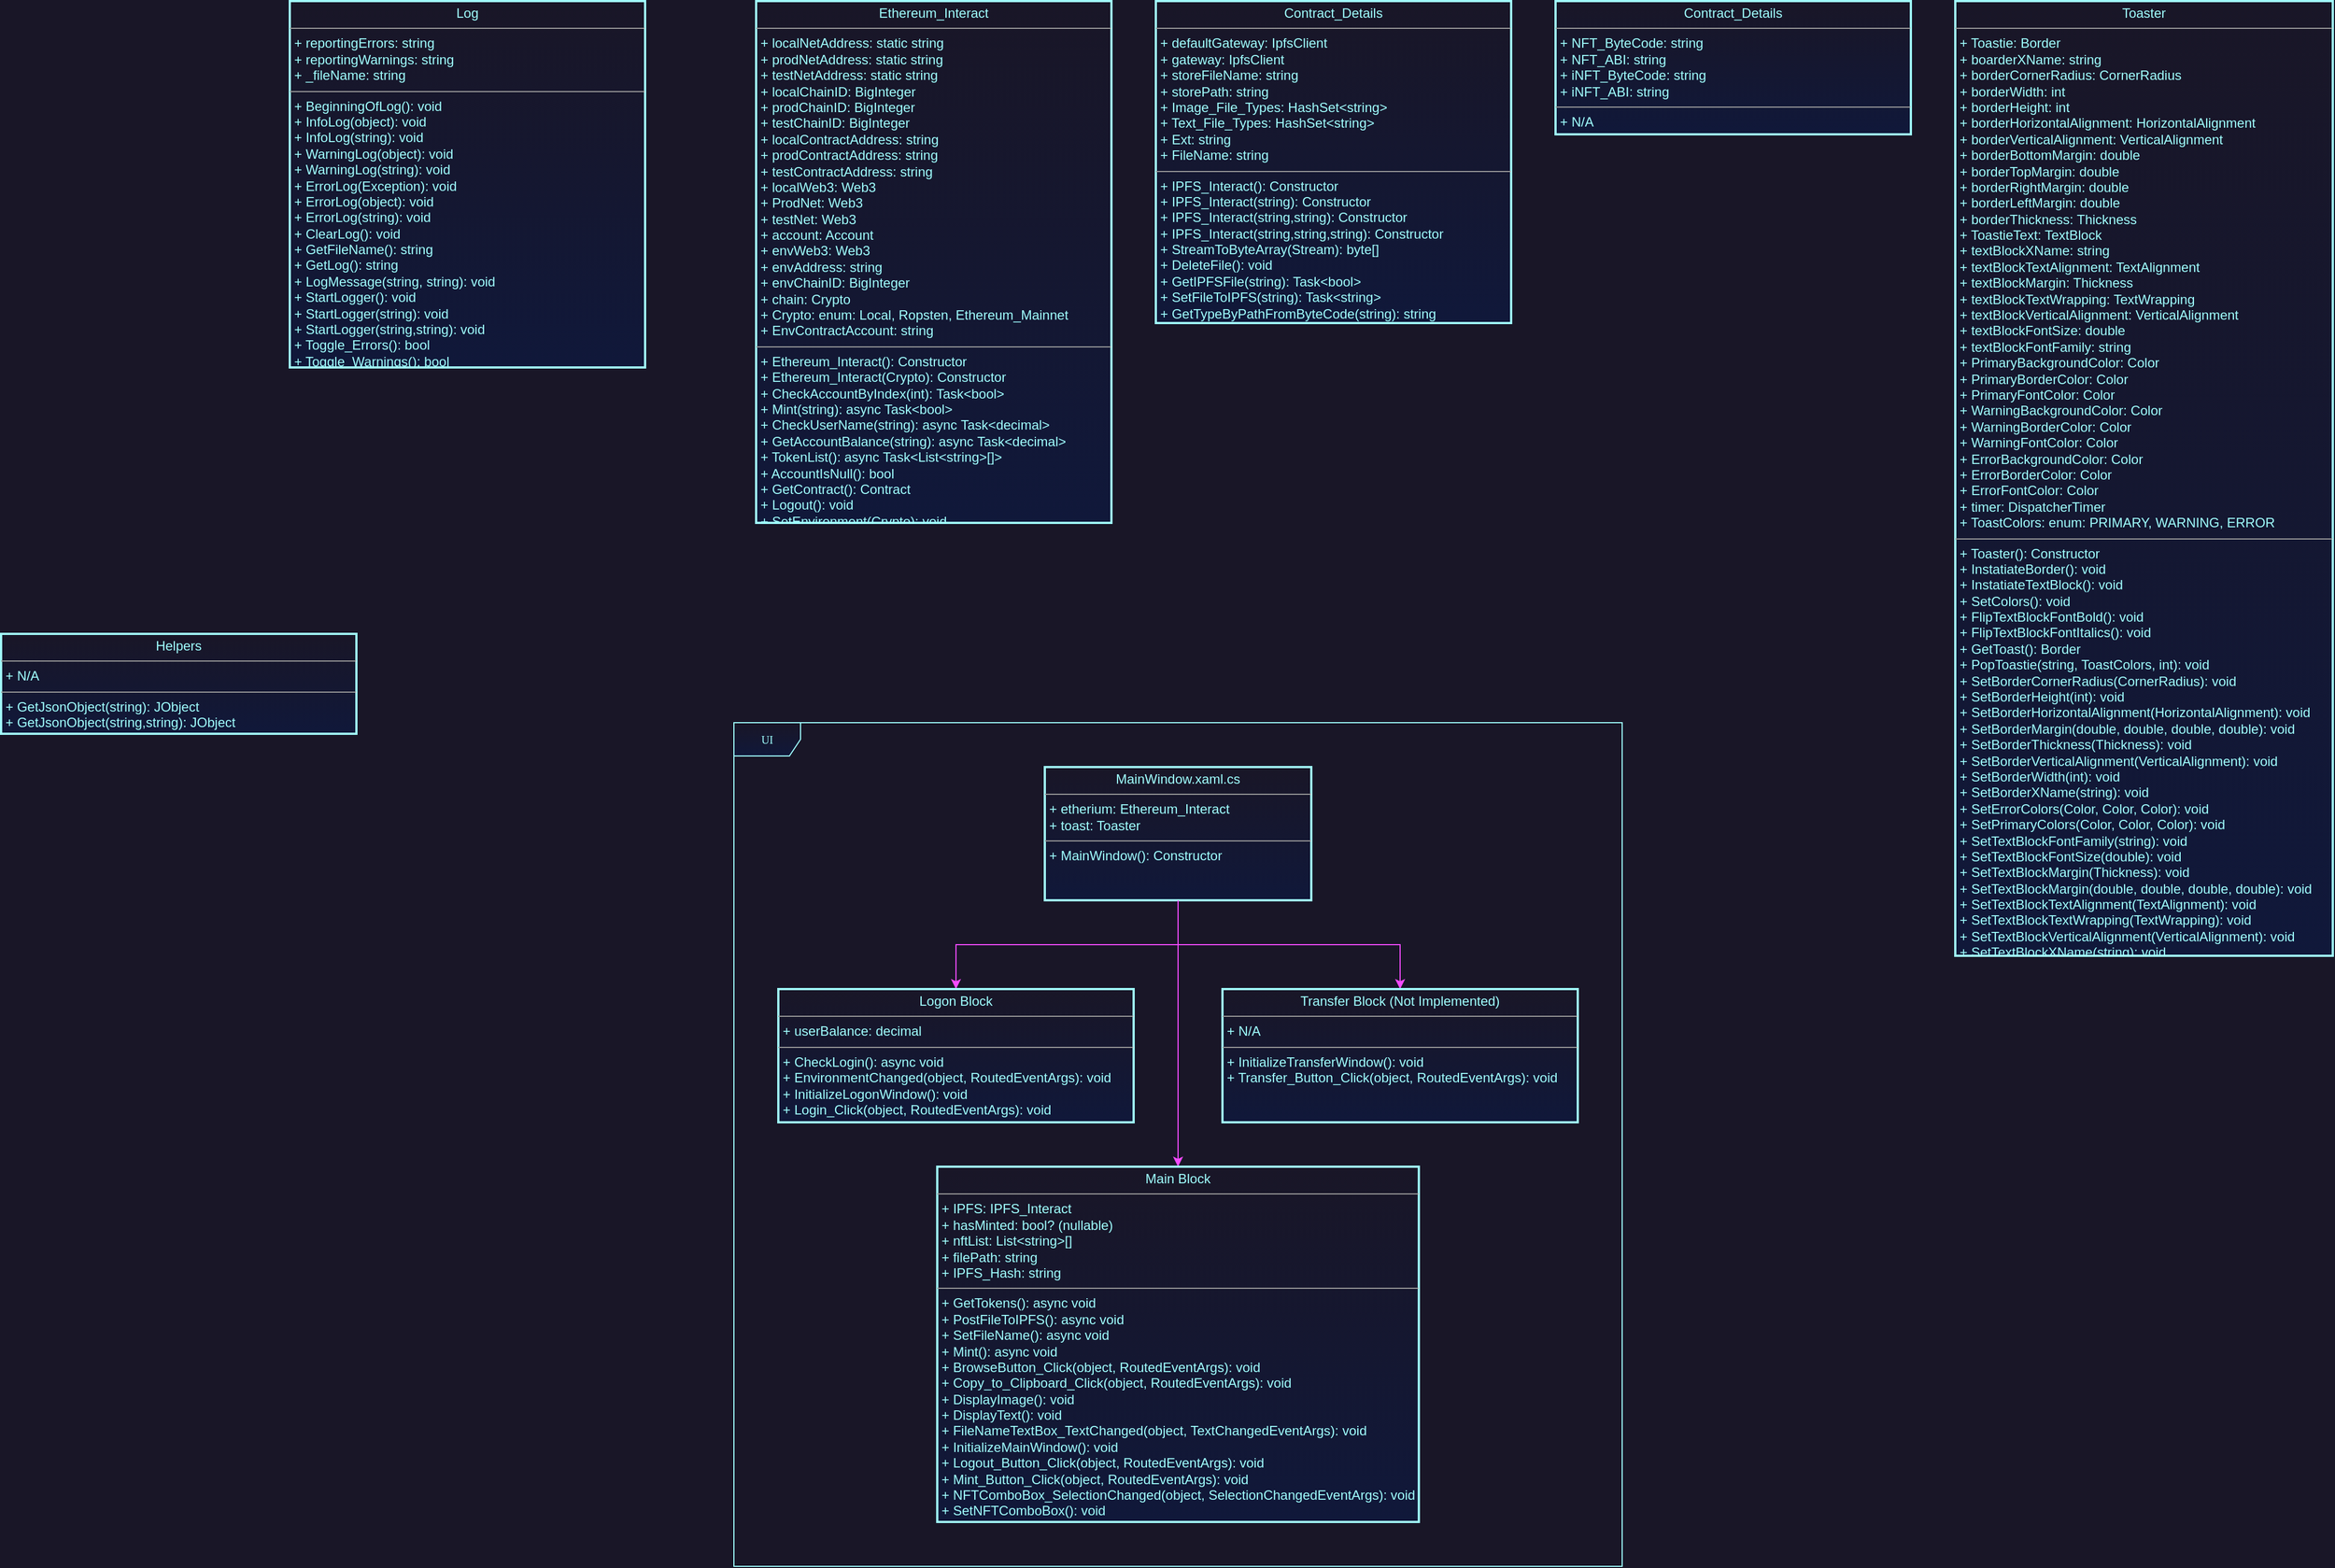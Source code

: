 <mxfile version="15.7.3" type="device"><diagram name="Page-1" id="c4acf3e9-155e-7222-9cf6-157b1a14988f"><mxGraphModel dx="1107" dy="1010" grid="1" gridSize="10" guides="1" tooltips="1" connect="1" arrows="1" fold="1" page="0" pageScale="1" pageWidth="850" pageHeight="1100" background="#191627" math="0" shadow="0"><root><mxCell id="0"/><mxCell id="1" parent="0"/><mxCell id="17acba5748e5396b-1" value="UI" style="shape=umlFrame;whiteSpace=wrap;html=1;rounded=0;shadow=0;comic=0;labelBackgroundColor=none;strokeWidth=1;fontFamily=Verdana;fontSize=10;align=center;gradientDirection=north;fillColor=#10183a;gradientColor=#191627;fontColor=#A0FFFF;strokeColor=#A0FFFF;" parent="1" vertex="1"><mxGeometry width="800" height="760" as="geometry"/></mxCell><mxCell id="vpSH4mZ2LDiEvva17PQO-2" value="" style="edgeStyle=orthogonalEdgeStyle;rounded=0;orthogonalLoop=1;jettySize=auto;html=1;fontColor=#A0FFFF;strokeColor=#f44bff;" edge="1" parent="1" source="5d2195bd80daf111-18" target="vpSH4mZ2LDiEvva17PQO-1"><mxGeometry relative="1" as="geometry"/></mxCell><mxCell id="5d2195bd80daf111-18" value="&lt;p style=&quot;margin: 0px ; margin-top: 4px ; text-align: center&quot;&gt;MainWindow.xaml.cs&lt;br&gt;&lt;/p&gt;&lt;hr size=&quot;1&quot;&gt;&lt;p style=&quot;margin: 0px ; margin-left: 4px&quot;&gt;+ etherium: Ethereum_Interact&lt;br&gt;&lt;/p&gt;&lt;p style=&quot;margin: 0px ; margin-left: 4px&quot;&gt;+ toast: Toaster&lt;br&gt;&lt;/p&gt;&lt;hr size=&quot;1&quot;&gt;&lt;p style=&quot;margin: 0px ; margin-left: 4px&quot;&gt;+ MainWindow(): Constructor&lt;/p&gt;" style="verticalAlign=top;align=left;overflow=fill;fontSize=12;fontFamily=Helvetica;html=1;rounded=0;shadow=0;comic=0;labelBackgroundColor=none;strokeWidth=2;gradientDirection=north;fillColor=#10183a;gradientColor=#191627;fontColor=#A0FFFF;strokeColor=#A0FFFF;" parent="1" vertex="1"><mxGeometry x="280" y="40" width="240" height="120" as="geometry"/></mxCell><mxCell id="vpSH4mZ2LDiEvva17PQO-1" value="&lt;p style=&quot;margin: 0px ; margin-top: 4px ; text-align: center&quot;&gt;Logon Block&lt;/p&gt;&lt;hr size=&quot;1&quot;&gt;&lt;p style=&quot;margin: 0px ; margin-left: 4px&quot;&gt;+ userBalance: decimal&lt;/p&gt;&lt;hr size=&quot;1&quot;&gt;&lt;p style=&quot;margin: 0px ; margin-left: 4px&quot;&gt;&lt;span&gt;+ CheckLogin(): async void&lt;/span&gt;&lt;br&gt;&lt;/p&gt;&lt;p style=&quot;margin: 0px ; margin-left: 4px&quot;&gt;+ EnvironmentChanged(object, RoutedEventArgs): void&lt;/p&gt;&lt;p style=&quot;margin: 0px 0px 0px 4px&quot;&gt;+ InitializeLogonWindow(): void&lt;/p&gt;&lt;p style=&quot;margin: 0px 0px 0px 4px&quot;&gt;+ Login_Click(object, RoutedEventArgs): void&lt;/p&gt;" style="verticalAlign=top;align=left;overflow=fill;fontSize=12;fontFamily=Helvetica;html=1;rounded=0;shadow=0;comic=0;labelBackgroundColor=none;strokeWidth=2;gradientDirection=north;fillColor=#10183a;gradientColor=#191627;fontColor=#A0FFFF;strokeColor=#A0FFFF;" vertex="1" parent="1"><mxGeometry x="40" y="240" width="320" height="120" as="geometry"/></mxCell><mxCell id="vpSH4mZ2LDiEvva17PQO-6" style="edgeStyle=orthogonalEdgeStyle;rounded=0;orthogonalLoop=1;jettySize=auto;html=1;fontColor=#A0FFFF;strokeColor=#f44bff;" edge="1" parent="1" source="5d2195bd80daf111-18" target="vpSH4mZ2LDiEvva17PQO-4"><mxGeometry relative="1" as="geometry"/></mxCell><mxCell id="vpSH4mZ2LDiEvva17PQO-4" value="&lt;p style=&quot;margin: 0px ; margin-top: 4px ; text-align: center&quot;&gt;Main Block&lt;/p&gt;&lt;hr size=&quot;1&quot;&gt;&lt;p style=&quot;margin: 0px ; margin-left: 4px&quot;&gt;+ IPFS: IPFS_Interact&lt;/p&gt;&lt;p style=&quot;margin: 0px ; margin-left: 4px&quot;&gt;+ hasMinted: bool? (nullable)&lt;/p&gt;&lt;p style=&quot;margin: 0px ; margin-left: 4px&quot;&gt;+ nftList: List&amp;lt;string&amp;gt;[]&lt;/p&gt;&lt;p style=&quot;margin: 0px ; margin-left: 4px&quot;&gt;+ filePath: string&lt;br&gt;&lt;/p&gt;&lt;p style=&quot;margin: 0px ; margin-left: 4px&quot;&gt;+ IPFS_Hash: string&lt;/p&gt;&lt;hr size=&quot;1&quot;&gt;&lt;p style=&quot;margin: 0px ; margin-left: 4px&quot;&gt;+ GetTokens(): async void&lt;span&gt;&lt;br&gt;&lt;/span&gt;&lt;/p&gt;&lt;p style=&quot;margin: 0px ; margin-left: 4px&quot;&gt;+ PostFileToIPFS(): async void&lt;/p&gt;&lt;p style=&quot;margin: 0px ; margin-left: 4px&quot;&gt;+ SetFileName(): async void&lt;br&gt;&lt;/p&gt;&lt;p style=&quot;margin: 0px ; margin-left: 4px&quot;&gt;+ Mint(): async void&lt;/p&gt;&lt;p style=&quot;margin: 0px ; margin-left: 4px&quot;&gt;&lt;span&gt;+ BrowseButton_Click(object, RoutedEventArgs): void&lt;/span&gt;&lt;br&gt;&lt;/p&gt;&lt;p style=&quot;margin: 0px ; margin-left: 4px&quot;&gt;&lt;span&gt;+ Copy_to_Clipboard_Click(object, RoutedEventArgs): void&lt;/span&gt;&lt;/p&gt;&lt;p style=&quot;margin: 0px 0px 0px 4px&quot;&gt;+ DisplayImage(): void&lt;/p&gt;&lt;p style=&quot;margin: 0px 0px 0px 4px&quot;&gt;+ DisplayText(): void&lt;/p&gt;&lt;p style=&quot;margin: 0px 0px 0px 4px&quot;&gt;+ FileNameTextBox_TextChanged(object, TextChangedEventArgs): void&lt;/p&gt;&lt;p style=&quot;margin: 0px ; margin-left: 4px&quot;&gt;+ InitializeMainWindow(): void&lt;/p&gt;&lt;p style=&quot;margin: 0px ; margin-left: 4px&quot;&gt;+ Logout_Button_Click(object, RoutedEventArgs): void&lt;/p&gt;&lt;p style=&quot;margin: 0px ; margin-left: 4px&quot;&gt;+ Mint_Button_Click(object, RoutedEventArgs): void&lt;/p&gt;&lt;p style=&quot;margin: 0px ; margin-left: 4px&quot;&gt;&lt;span&gt;+ NFTComboBox_SelectionChanged(object,&amp;nbsp;SelectionChangedEventArgs): void&lt;/span&gt;&lt;br&gt;&lt;/p&gt;&lt;p style=&quot;margin: 0px ; margin-left: 4px&quot;&gt;+ SetNFTComboBox(): void&lt;/p&gt;" style="verticalAlign=top;align=left;overflow=fill;fontSize=12;fontFamily=Helvetica;html=1;rounded=0;shadow=0;comic=0;labelBackgroundColor=none;strokeWidth=2;gradientDirection=north;fillColor=#10183a;gradientColor=#191627;fontColor=#A0FFFF;strokeColor=#A0FFFF;" vertex="1" parent="1"><mxGeometry x="183.13" y="400" width="433.75" height="320" as="geometry"/></mxCell><mxCell id="vpSH4mZ2LDiEvva17PQO-8" style="edgeStyle=orthogonalEdgeStyle;rounded=0;orthogonalLoop=1;jettySize=auto;html=1;fontColor=#A0FFFF;strokeColor=#f44bff;" edge="1" parent="1" source="5d2195bd80daf111-18" target="vpSH4mZ2LDiEvva17PQO-7"><mxGeometry relative="1" as="geometry"/></mxCell><mxCell id="vpSH4mZ2LDiEvva17PQO-7" value="&lt;p style=&quot;margin: 0px ; margin-top: 4px ; text-align: center&quot;&gt;Transfer Block (Not Implemented)&lt;/p&gt;&lt;hr size=&quot;1&quot;&gt;&lt;p style=&quot;margin: 0px ; margin-left: 4px&quot;&gt;+ N/A&lt;/p&gt;&lt;hr size=&quot;1&quot;&gt;&lt;p style=&quot;margin: 0px ; margin-left: 4px&quot;&gt;+ InitializeTransferWindow(): void&lt;/p&gt;&lt;p style=&quot;margin: 0px ; margin-left: 4px&quot;&gt;+ Transfer_Button_Click(object, RoutedEventArgs): void&lt;br&gt;&lt;/p&gt;" style="verticalAlign=top;align=left;overflow=fill;fontSize=12;fontFamily=Helvetica;html=1;rounded=0;shadow=0;comic=0;labelBackgroundColor=none;strokeWidth=2;gradientDirection=north;fillColor=#10183a;gradientColor=#191627;fontColor=#A0FFFF;strokeColor=#A0FFFF;" vertex="1" parent="1"><mxGeometry x="440" y="240" width="320" height="120" as="geometry"/></mxCell><mxCell id="vpSH4mZ2LDiEvva17PQO-9" value="&lt;p style=&quot;margin: 0px ; margin-top: 4px ; text-align: center&quot;&gt;Contract_Details&lt;/p&gt;&lt;hr size=&quot;1&quot;&gt;&lt;p style=&quot;margin: 0px ; margin-left: 4px&quot;&gt;+ NFT_ByteCode: string&lt;/p&gt;&lt;p style=&quot;margin: 0px ; margin-left: 4px&quot;&gt;+ NFT_ABI: string&lt;/p&gt;&lt;p style=&quot;margin: 0px ; margin-left: 4px&quot;&gt;+ iNFT_ByteCode: string&lt;/p&gt;&lt;p style=&quot;margin: 0px ; margin-left: 4px&quot;&gt;+ iNFT_ABI: string&lt;/p&gt;&lt;hr size=&quot;1&quot;&gt;&lt;p style=&quot;margin: 0px ; margin-left: 4px&quot;&gt;+ N/A&lt;/p&gt;" style="verticalAlign=top;align=left;overflow=fill;fontSize=12;fontFamily=Helvetica;html=1;rounded=0;shadow=0;comic=0;labelBackgroundColor=none;strokeWidth=2;gradientDirection=north;fillColor=#10183a;gradientColor=#191627;fontColor=#A0FFFF;strokeColor=#A0FFFF;" vertex="1" parent="1"><mxGeometry x="740" y="-650" width="320" height="120" as="geometry"/></mxCell><mxCell id="vpSH4mZ2LDiEvva17PQO-10" value="&lt;p style=&quot;margin: 0px ; margin-top: 4px ; text-align: center&quot;&gt;Ethereum_Interact&lt;/p&gt;&lt;hr size=&quot;1&quot;&gt;&lt;p style=&quot;margin: 0px ; margin-left: 4px&quot;&gt;+ localNetAddress: static string&lt;/p&gt;&lt;p style=&quot;margin: 0px ; margin-left: 4px&quot;&gt;+ prodNetAddress: static string&lt;/p&gt;&lt;p style=&quot;margin: 0px ; margin-left: 4px&quot;&gt;+ testNetAddress: static string&lt;/p&gt;&lt;p style=&quot;margin: 0px ; margin-left: 4px&quot;&gt;+ localChainID: BigInteger&lt;/p&gt;&lt;p style=&quot;margin: 0px ; margin-left: 4px&quot;&gt;+ prodChainID: BigInteger&lt;/p&gt;&lt;p style=&quot;margin: 0px ; margin-left: 4px&quot;&gt;+ testChainID: BigInteger&lt;/p&gt;&lt;p style=&quot;margin: 0px ; margin-left: 4px&quot;&gt;+ localContractAddress: string&lt;/p&gt;&lt;p style=&quot;margin: 0px ; margin-left: 4px&quot;&gt;+ prodContractAddress: string&lt;/p&gt;&lt;p style=&quot;margin: 0px ; margin-left: 4px&quot;&gt;+ testContractAddress: string&lt;/p&gt;&lt;p style=&quot;margin: 0px ; margin-left: 4px&quot;&gt;+ localWeb3: Web3&lt;/p&gt;&lt;p style=&quot;margin: 0px ; margin-left: 4px&quot;&gt;+ ProdNet: Web3&lt;/p&gt;&lt;p style=&quot;margin: 0px ; margin-left: 4px&quot;&gt;+ testNet: Web3&lt;/p&gt;&lt;p style=&quot;margin: 0px ; margin-left: 4px&quot;&gt;+ account: Account&lt;/p&gt;&lt;p style=&quot;margin: 0px ; margin-left: 4px&quot;&gt;+ envWeb3: Web3&lt;/p&gt;&lt;p style=&quot;margin: 0px ; margin-left: 4px&quot;&gt;+ envAddress: string&lt;/p&gt;&lt;p style=&quot;margin: 0px ; margin-left: 4px&quot;&gt;+ envChainID: BigInteger&lt;/p&gt;&lt;p style=&quot;margin: 0px ; margin-left: 4px&quot;&gt;+ chain: Crypto&lt;/p&gt;&lt;p style=&quot;margin: 0px ; margin-left: 4px&quot;&gt;+ Crypto: enum: Local, Ropsten, Ethereum_Mainnet&lt;/p&gt;&lt;p style=&quot;margin: 0px ; margin-left: 4px&quot;&gt;+ EnvContractAccount: string&lt;/p&gt;&lt;hr size=&quot;1&quot;&gt;&lt;p style=&quot;margin: 0px ; margin-left: 4px&quot;&gt;+ Ethereum_Interact(): Constructor&lt;/p&gt;&lt;p style=&quot;margin: 0px ; margin-left: 4px&quot;&gt;+ Ethereum_Interact(Crypto): Constructor&lt;/p&gt;&lt;p style=&quot;margin: 0px ; margin-left: 4px&quot;&gt;+ CheckAccountByIndex(int): Task&amp;lt;bool&amp;gt;&lt;/p&gt;&lt;p style=&quot;margin: 0px ; margin-left: 4px&quot;&gt;+ Mint(string): async Task&amp;lt;bool&amp;gt;&lt;/p&gt;&lt;p style=&quot;margin: 0px ; margin-left: 4px&quot;&gt;+ CheckUserName(string): async&amp;nbsp;Task&amp;lt;decimal&amp;gt;&lt;/p&gt;&lt;p style=&quot;margin: 0px ; margin-left: 4px&quot;&gt;+ GetAccountBalance(string): async&amp;nbsp;Task&amp;lt;decimal&amp;gt;&lt;/p&gt;&lt;p style=&quot;margin: 0px ; margin-left: 4px&quot;&gt;+ TokenList(): async&amp;nbsp;Task&amp;lt;List&amp;lt;string&amp;gt;[]&amp;gt;&lt;/p&gt;&lt;p style=&quot;margin: 0px ; margin-left: 4px&quot;&gt;+ AccountIsNull(): bool&lt;/p&gt;&lt;p style=&quot;margin: 0px ; margin-left: 4px&quot;&gt;+ GetContract(): Contract&lt;/p&gt;&lt;p style=&quot;margin: 0px ; margin-left: 4px&quot;&gt;+ Logout(): void&lt;/p&gt;&lt;p style=&quot;margin: 0px ; margin-left: 4px&quot;&gt;+ SetEnvironment(Crypto): void&lt;/p&gt;" style="verticalAlign=top;align=left;overflow=fill;fontSize=12;fontFamily=Helvetica;html=1;rounded=0;shadow=0;comic=0;labelBackgroundColor=none;strokeWidth=2;gradientDirection=north;fillColor=#10183a;gradientColor=#191627;fontColor=#A0FFFF;strokeColor=#A0FFFF;" vertex="1" parent="1"><mxGeometry x="20" y="-650" width="320" height="470" as="geometry"/></mxCell><mxCell id="vpSH4mZ2LDiEvva17PQO-11" value="&lt;p style=&quot;margin: 0px ; margin-top: 4px ; text-align: center&quot;&gt;Contract_Details&lt;/p&gt;&lt;hr size=&quot;1&quot;&gt;&lt;p style=&quot;margin: 0px ; margin-left: 4px&quot;&gt;+ defaultGateway: IpfsClient&lt;/p&gt;&lt;p style=&quot;margin: 0px ; margin-left: 4px&quot;&gt;+ gateway: IpfsClient&lt;/p&gt;&lt;p style=&quot;margin: 0px ; margin-left: 4px&quot;&gt;+ storeFileName: string&lt;/p&gt;&lt;p style=&quot;margin: 0px ; margin-left: 4px&quot;&gt;+ storePath: string&lt;/p&gt;&lt;p style=&quot;margin: 0px ; margin-left: 4px&quot;&gt;+ Image_File_Types: HashSet&amp;lt;string&amp;gt;&lt;/p&gt;&lt;p style=&quot;margin: 0px ; margin-left: 4px&quot;&gt;+ Text_File_Types: HashSet&amp;lt;string&amp;gt;&lt;/p&gt;&lt;p style=&quot;margin: 0px ; margin-left: 4px&quot;&gt;+ Ext: string&lt;/p&gt;&lt;p style=&quot;margin: 0px ; margin-left: 4px&quot;&gt;+ FileName: string&lt;/p&gt;&lt;hr size=&quot;1&quot;&gt;&lt;p style=&quot;margin: 0px ; margin-left: 4px&quot;&gt;+ IPFS_Interact():&amp;nbsp;Constructor&lt;/p&gt;&lt;p style=&quot;margin: 0px ; margin-left: 4px&quot;&gt;+ IPFS_Interact(string): Constructor&lt;/p&gt;&lt;p style=&quot;margin: 0px ; margin-left: 4px&quot;&gt;+ IPFS_Interact(string,string): Constructor&lt;/p&gt;&lt;p style=&quot;margin: 0px ; margin-left: 4px&quot;&gt;+ IPFS_Interact(string,string,string): Constructor&lt;/p&gt;&lt;p style=&quot;margin: 0px ; margin-left: 4px&quot;&gt;+ StreamToByteArray(Stream): byte[]&lt;/p&gt;&lt;p style=&quot;margin: 0px ; margin-left: 4px&quot;&gt;+ DeleteFile(): void&lt;/p&gt;&lt;p style=&quot;margin: 0px ; margin-left: 4px&quot;&gt;+ GetIPFSFile(string): Task&amp;lt;bool&amp;gt;&lt;/p&gt;&lt;p style=&quot;margin: 0px ; margin-left: 4px&quot;&gt;+ SetFileToIPFS(string): Task&amp;lt;string&amp;gt;&lt;/p&gt;&lt;p style=&quot;margin: 0px ; margin-left: 4px&quot;&gt;+ GetTypeByPathFromByteCode(string): string&lt;/p&gt;" style="verticalAlign=top;align=left;overflow=fill;fontSize=12;fontFamily=Helvetica;html=1;rounded=0;shadow=0;comic=0;labelBackgroundColor=none;strokeWidth=2;gradientDirection=north;fillColor=#10183a;gradientColor=#191627;fontColor=#A0FFFF;strokeColor=#A0FFFF;" vertex="1" parent="1"><mxGeometry x="380" y="-650" width="320" height="290" as="geometry"/></mxCell><mxCell id="vpSH4mZ2LDiEvva17PQO-12" value="&lt;p style=&quot;margin: 0px ; margin-top: 4px ; text-align: center&quot;&gt;Toaster&lt;/p&gt;&lt;hr size=&quot;1&quot;&gt;&lt;p style=&quot;margin: 0px ; margin-left: 4px&quot;&gt;+ Toastie: Border&lt;/p&gt;&lt;p style=&quot;margin: 0px ; margin-left: 4px&quot;&gt;+ boarderXName: string&lt;/p&gt;&lt;p style=&quot;margin: 0px ; margin-left: 4px&quot;&gt;+ borderCornerRadius: CornerRadius&lt;/p&gt;&lt;p style=&quot;margin: 0px ; margin-left: 4px&quot;&gt;+ borderWidth: int&lt;/p&gt;&lt;p style=&quot;margin: 0px ; margin-left: 4px&quot;&gt;+ borderHeight: int&lt;/p&gt;&lt;p style=&quot;margin: 0px ; margin-left: 4px&quot;&gt;+ borderHorizontalAlignment: HorizontalAlignment&lt;/p&gt;&lt;p style=&quot;margin: 0px ; margin-left: 4px&quot;&gt;+ borderVerticalAlignment: VerticalAlignment&lt;/p&gt;&lt;p style=&quot;margin: 0px ; margin-left: 4px&quot;&gt;+ borderBottomMargin: double&lt;/p&gt;&lt;p style=&quot;margin: 0px ; margin-left: 4px&quot;&gt;+ borderTopMargin: double&lt;/p&gt;&lt;p style=&quot;margin: 0px ; margin-left: 4px&quot;&gt;+ borderRightMargin: double&lt;/p&gt;&lt;p style=&quot;margin: 0px ; margin-left: 4px&quot;&gt;+ borderLeftMargin: double&lt;/p&gt;&lt;p style=&quot;margin: 0px ; margin-left: 4px&quot;&gt;+ borderThickness: Thickness&lt;/p&gt;&lt;p style=&quot;margin: 0px ; margin-left: 4px&quot;&gt;+ ToastieText: TextBlock&lt;/p&gt;&lt;p style=&quot;margin: 0px ; margin-left: 4px&quot;&gt;+ textBlockXName: string&lt;/p&gt;&lt;p style=&quot;margin: 0px ; margin-left: 4px&quot;&gt;+ textBlockTextAlignment: TextAlignment&lt;/p&gt;&lt;p style=&quot;margin: 0px ; margin-left: 4px&quot;&gt;+ textBlockMargin: Thickness&lt;/p&gt;&lt;p style=&quot;margin: 0px ; margin-left: 4px&quot;&gt;+ textBlockTextWrapping: TextWrapping&lt;/p&gt;&lt;p style=&quot;margin: 0px ; margin-left: 4px&quot;&gt;+ textBlockVerticalAlignment: VerticalAlignment&lt;/p&gt;&lt;p style=&quot;margin: 0px ; margin-left: 4px&quot;&gt;+ textBlockFontSize: double&lt;/p&gt;&lt;p style=&quot;margin: 0px ; margin-left: 4px&quot;&gt;+ textBlockFontFamily: string&lt;/p&gt;&lt;p style=&quot;margin: 0px ; margin-left: 4px&quot;&gt;+ PrimaryBackgroundColor: Color&lt;/p&gt;&lt;p style=&quot;margin: 0px ; margin-left: 4px&quot;&gt;+ PrimaryBorderColor: Color&lt;/p&gt;&lt;p style=&quot;margin: 0px ; margin-left: 4px&quot;&gt;+ PrimaryFontColor: Color&lt;/p&gt;&lt;p style=&quot;margin: 0px ; margin-left: 4px&quot;&gt;+ WarningBackgroundColor: Color&lt;/p&gt;&lt;p style=&quot;margin: 0px ; margin-left: 4px&quot;&gt;+ WarningBorderColor: Color&lt;/p&gt;&lt;p style=&quot;margin: 0px ; margin-left: 4px&quot;&gt;+ WarningFontColor: Color&lt;/p&gt;&lt;p style=&quot;margin: 0px ; margin-left: 4px&quot;&gt;+ ErrorBackgroundColor: Color&lt;/p&gt;&lt;p style=&quot;margin: 0px ; margin-left: 4px&quot;&gt;+ ErrorBorderColor: Color&lt;/p&gt;&lt;p style=&quot;margin: 0px ; margin-left: 4px&quot;&gt;+ ErrorFontColor: Color&lt;/p&gt;&lt;p style=&quot;margin: 0px ; margin-left: 4px&quot;&gt;+ timer: DispatcherTimer&lt;/p&gt;&lt;p style=&quot;margin: 0px ; margin-left: 4px&quot;&gt;+ ToastColors: enum: PRIMARY, WARNING, ERROR&lt;/p&gt;&lt;hr size=&quot;1&quot;&gt;&lt;p style=&quot;margin: 0px ; margin-left: 4px&quot;&gt;+ Toaster(): Constructor&lt;/p&gt;&lt;p style=&quot;margin: 0px ; margin-left: 4px&quot;&gt;+ InstatiateBorder(): void&lt;/p&gt;&lt;p style=&quot;margin: 0px ; margin-left: 4px&quot;&gt;+ InstatiateTextBlock(): void&lt;/p&gt;&lt;p style=&quot;margin: 0px ; margin-left: 4px&quot;&gt;+ SetColors(): void&lt;/p&gt;&lt;p style=&quot;margin: 0px ; margin-left: 4px&quot;&gt;+ FlipTextBlockFontBold(): void&lt;/p&gt;&lt;p style=&quot;margin: 0px ; margin-left: 4px&quot;&gt;+ FlipTextBlockFontItalics(): void&lt;/p&gt;&lt;p style=&quot;margin: 0px ; margin-left: 4px&quot;&gt;+ GetToast(): Border&lt;/p&gt;&lt;p style=&quot;margin: 0px ; margin-left: 4px&quot;&gt;+ PopToastie(string, ToastColors, int): void&lt;/p&gt;&lt;p style=&quot;margin: 0px ; margin-left: 4px&quot;&gt;+ SetBorderCornerRadius(CornerRadius): void&lt;/p&gt;&lt;p style=&quot;margin: 0px ; margin-left: 4px&quot;&gt;+ SetBorderHeight(int): void&lt;/p&gt;&lt;p style=&quot;margin: 0px ; margin-left: 4px&quot;&gt;+ SetBorderHorizontalAlignment(HorizontalAlignment): void&lt;/p&gt;&lt;p style=&quot;margin: 0px ; margin-left: 4px&quot;&gt;+ SetBorderMargin(double, double, double, double): void&lt;/p&gt;&lt;p style=&quot;margin: 0px ; margin-left: 4px&quot;&gt;+ SetBorderThickness(Thickness): void&lt;/p&gt;&lt;p style=&quot;margin: 0px ; margin-left: 4px&quot;&gt;+ SetBorderVerticalAlignment(VerticalAlignment): void&lt;/p&gt;&lt;p style=&quot;margin: 0px ; margin-left: 4px&quot;&gt;+ SetBorderWidth(int): void&lt;/p&gt;&lt;p style=&quot;margin: 0px ; margin-left: 4px&quot;&gt;+ SetBorderXName(string): void&lt;/p&gt;&lt;p style=&quot;margin: 0px ; margin-left: 4px&quot;&gt;+ SetErrorColors(Color, Color, Color): void&lt;/p&gt;&lt;p style=&quot;margin: 0px ; margin-left: 4px&quot;&gt;+ SetPrimaryColors(Color, Color, Color): void&lt;/p&gt;&lt;p style=&quot;margin: 0px ; margin-left: 4px&quot;&gt;+ SetTextBlockFontFamily(string): void&lt;/p&gt;&lt;p style=&quot;margin: 0px ; margin-left: 4px&quot;&gt;+ SetTextBlockFontSize(double): void&lt;/p&gt;&lt;p style=&quot;margin: 0px ; margin-left: 4px&quot;&gt;+ SetTextBlockMargin(Thickness): void&lt;/p&gt;&lt;p style=&quot;margin: 0px ; margin-left: 4px&quot;&gt;+ SetTextBlockMargin(double, double, double, double): void&lt;/p&gt;&lt;p style=&quot;margin: 0px ; margin-left: 4px&quot;&gt;+ SetTextBlockTextAlignment(TextAlignment): void&lt;/p&gt;&lt;p style=&quot;margin: 0px ; margin-left: 4px&quot;&gt;+ SetTextBlockTextWrapping(TextWrapping): void&lt;/p&gt;&lt;p style=&quot;margin: 0px ; margin-left: 4px&quot;&gt;+ SetTextBlockVerticalAlignment(VerticalAlignment): void&lt;/p&gt;&lt;p style=&quot;margin: 0px ; margin-left: 4px&quot;&gt;+ SetTextBlockXName(string): void&lt;/p&gt;&lt;p style=&quot;margin: 0px ; margin-left: 4px&quot;&gt;+ SetWarningColors(Color, Color, Color): void&lt;/p&gt;" style="verticalAlign=top;align=left;overflow=fill;fontSize=12;fontFamily=Helvetica;html=1;rounded=0;shadow=0;comic=0;labelBackgroundColor=none;strokeWidth=2;gradientDirection=north;fillColor=#10183a;gradientColor=#191627;fontColor=#A0FFFF;strokeColor=#A0FFFF;" vertex="1" parent="1"><mxGeometry x="1100" y="-650" width="340" height="860" as="geometry"/></mxCell><mxCell id="vpSH4mZ2LDiEvva17PQO-13" value="&lt;p style=&quot;margin: 0px ; margin-top: 4px ; text-align: center&quot;&gt;Log&lt;/p&gt;&lt;hr size=&quot;1&quot;&gt;&lt;p style=&quot;margin: 0px ; margin-left: 4px&quot;&gt;+ reportingErrors: string&lt;/p&gt;&lt;p style=&quot;margin: 0px ; margin-left: 4px&quot;&gt;+ reportingWarnings: string&lt;/p&gt;&lt;p style=&quot;margin: 0px ; margin-left: 4px&quot;&gt;+ _fileName: string&lt;br&gt;&lt;/p&gt;&lt;hr size=&quot;1&quot;&gt;&lt;p style=&quot;margin: 0px ; margin-left: 4px&quot;&gt;+&amp;nbsp;BeginningOfLog(): void&lt;/p&gt;&lt;p style=&quot;margin: 0px ; margin-left: 4px&quot;&gt;+&amp;nbsp;InfoLog(object): void&lt;/p&gt;&lt;p style=&quot;margin: 0px ; margin-left: 4px&quot;&gt;+ InfoLog(string): void&lt;/p&gt;&lt;p style=&quot;margin: 0px ; margin-left: 4px&quot;&gt;+ WarningLog(object): void&lt;/p&gt;&lt;p style=&quot;margin: 0px ; margin-left: 4px&quot;&gt;+ WarningLog(string): void&lt;/p&gt;&lt;p style=&quot;margin: 0px ; margin-left: 4px&quot;&gt;+ ErrorLog(Exception): void&lt;/p&gt;&lt;p style=&quot;margin: 0px ; margin-left: 4px&quot;&gt;+ ErrorLog(object): void&lt;/p&gt;&lt;p style=&quot;margin: 0px ; margin-left: 4px&quot;&gt;+ ErrorLog(string): void&lt;/p&gt;&lt;p style=&quot;margin: 0px ; margin-left: 4px&quot;&gt;+ ClearLog(): void&lt;/p&gt;&lt;p style=&quot;margin: 0px ; margin-left: 4px&quot;&gt;+ GetFileName(): string&lt;/p&gt;&lt;p style=&quot;margin: 0px ; margin-left: 4px&quot;&gt;+ GetLog(): string&lt;/p&gt;&lt;p style=&quot;margin: 0px ; margin-left: 4px&quot;&gt;+ LogMessage(string, string): void&lt;/p&gt;&lt;p style=&quot;margin: 0px ; margin-left: 4px&quot;&gt;+ StartLogger(): void&lt;/p&gt;&lt;p style=&quot;margin: 0px ; margin-left: 4px&quot;&gt;+ StartLogger(string): void&lt;/p&gt;&lt;p style=&quot;margin: 0px ; margin-left: 4px&quot;&gt;+ StartLogger(string,string): void&lt;/p&gt;&lt;p style=&quot;margin: 0px ; margin-left: 4px&quot;&gt;+ Toggle_Errors(): bool&lt;/p&gt;&lt;p style=&quot;margin: 0px ; margin-left: 4px&quot;&gt;+ Toggle_Warnings(): bool&lt;/p&gt;" style="verticalAlign=top;align=left;overflow=fill;fontSize=12;fontFamily=Helvetica;html=1;rounded=0;shadow=0;comic=0;labelBackgroundColor=none;strokeWidth=2;gradientDirection=north;fillColor=#10183a;gradientColor=#191627;fontColor=#A0FFFF;strokeColor=#A0FFFF;" vertex="1" parent="1"><mxGeometry x="-400" y="-650" width="320" height="330" as="geometry"/></mxCell><mxCell id="vpSH4mZ2LDiEvva17PQO-14" value="&lt;p style=&quot;margin: 0px ; margin-top: 4px ; text-align: center&quot;&gt;Helpers&lt;/p&gt;&lt;hr size=&quot;1&quot;&gt;&lt;p style=&quot;margin: 0px ; margin-left: 4px&quot;&gt;&lt;span&gt;+ N/A&lt;/span&gt;&lt;br&gt;&lt;/p&gt;&lt;hr size=&quot;1&quot;&gt;&lt;p style=&quot;margin: 0px ; margin-left: 4px&quot;&gt;+ GetJsonObject(string): JObject&lt;/p&gt;&lt;p style=&quot;margin: 0px ; margin-left: 4px&quot;&gt;+ GetJsonObject(string,string): JObject&lt;/p&gt;" style="verticalAlign=top;align=left;overflow=fill;fontSize=12;fontFamily=Helvetica;html=1;rounded=0;shadow=0;comic=0;labelBackgroundColor=none;strokeWidth=2;gradientDirection=north;fillColor=#10183a;gradientColor=#191627;fontColor=#A0FFFF;strokeColor=#A0FFFF;" vertex="1" parent="1"><mxGeometry x="-660" y="-80" width="320" height="90" as="geometry"/></mxCell></root></mxGraphModel></diagram></mxfile>
